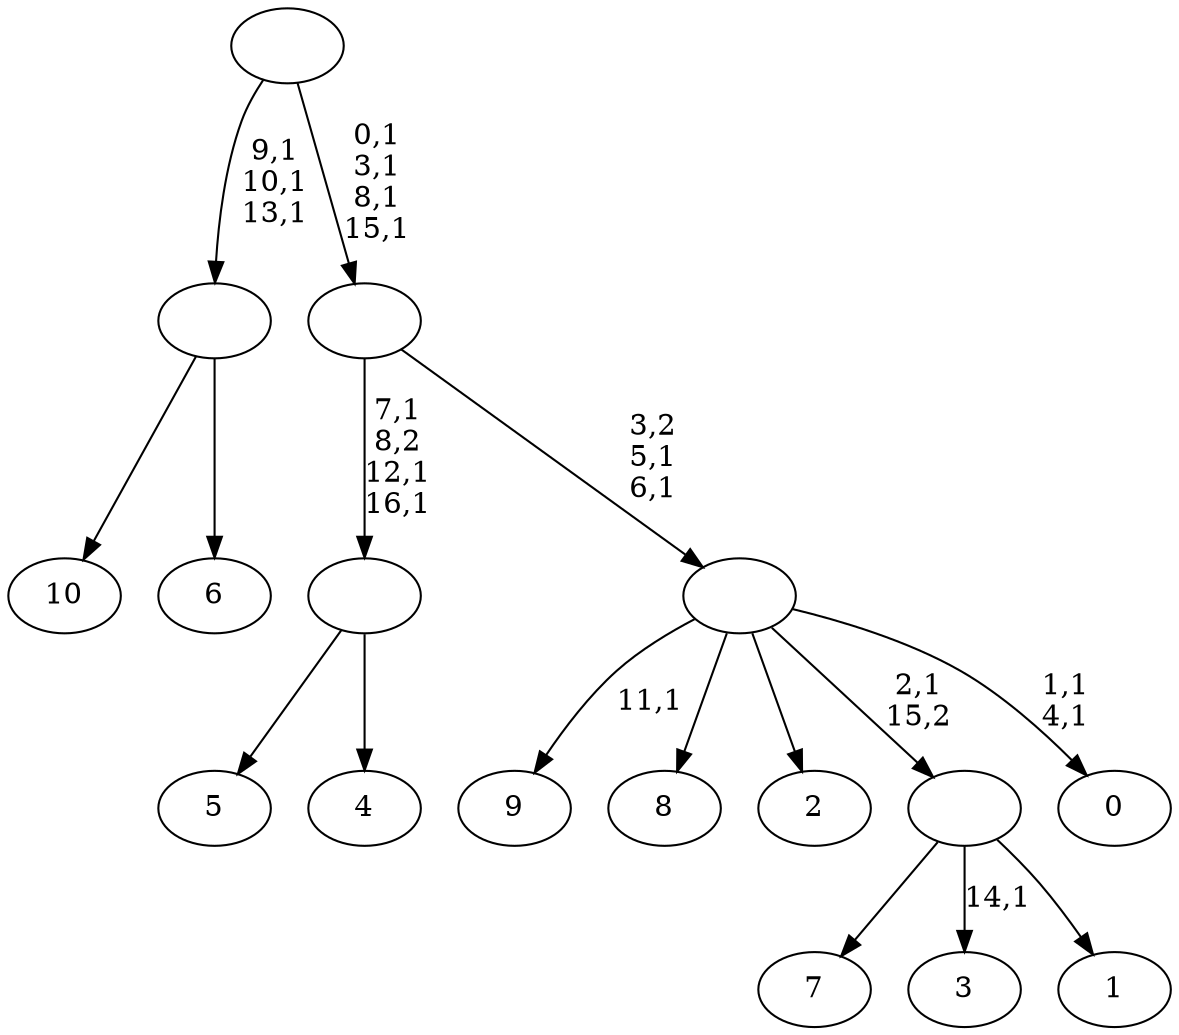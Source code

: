 digraph T {
	28 [label="10"]
	27 [label="9"]
	25 [label="8"]
	24 [label="7"]
	23 [label="6"]
	22 [label=""]
	19 [label="5"]
	18 [label="4"]
	17 [label=""]
	14 [label="3"]
	12 [label="2"]
	11 [label="1"]
	10 [label=""]
	9 [label="0"]
	6 [label=""]
	4 [label=""]
	0 [label=""]
	22 -> 28 [label=""]
	22 -> 23 [label=""]
	17 -> 19 [label=""]
	17 -> 18 [label=""]
	10 -> 14 [label="14,1"]
	10 -> 24 [label=""]
	10 -> 11 [label=""]
	6 -> 9 [label="1,1\n4,1"]
	6 -> 27 [label="11,1"]
	6 -> 25 [label=""]
	6 -> 12 [label=""]
	6 -> 10 [label="2,1\n15,2"]
	4 -> 6 [label="3,2\n5,1\n6,1"]
	4 -> 17 [label="7,1\n8,2\n12,1\n16,1"]
	0 -> 4 [label="0,1\n3,1\n8,1\n15,1"]
	0 -> 22 [label="9,1\n10,1\n13,1"]
}
